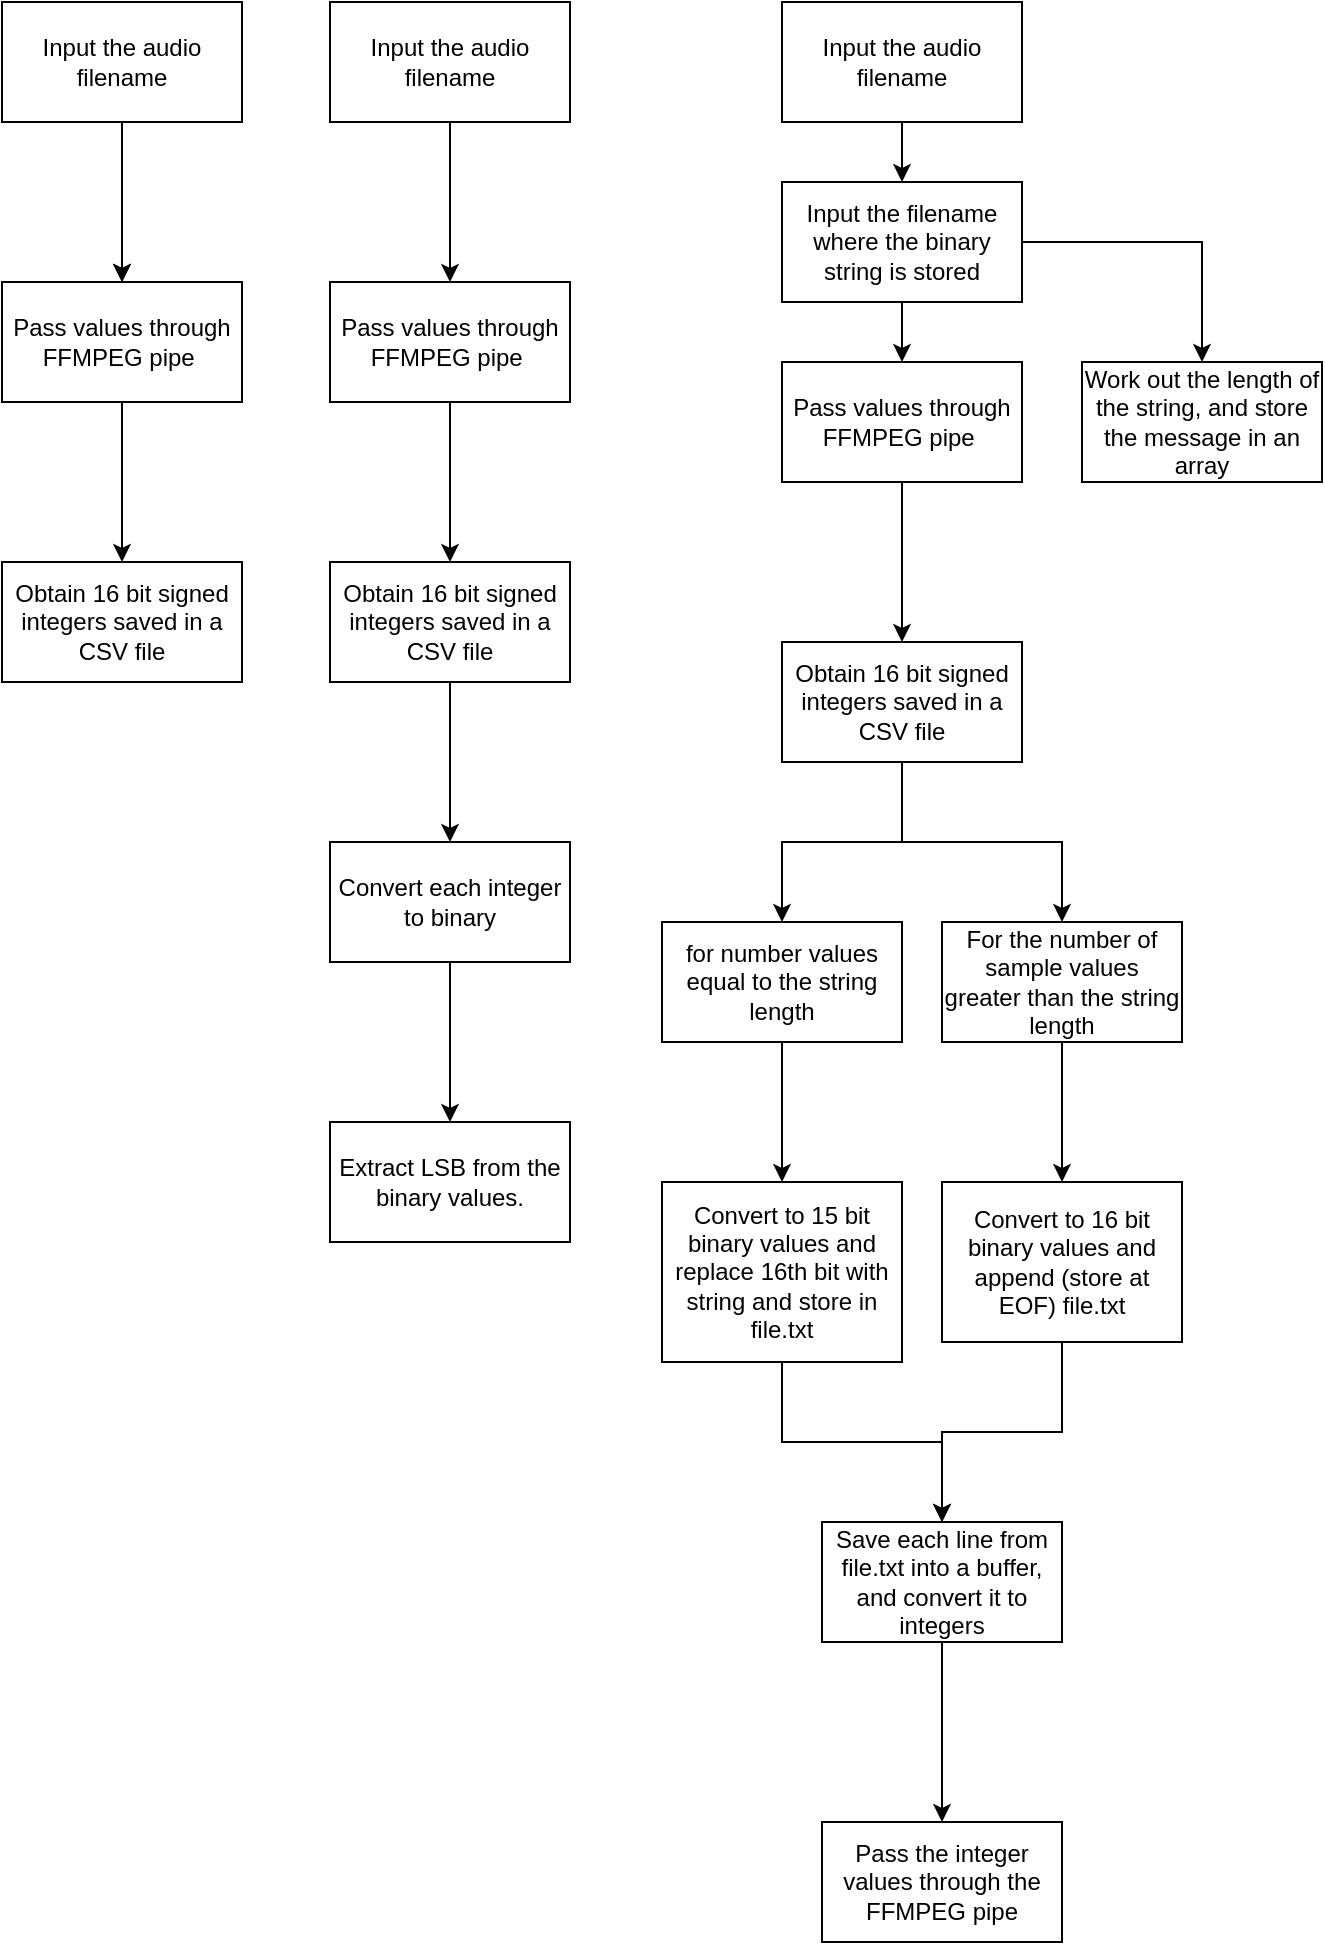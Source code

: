 <mxfile version="14.7.6" type="github">
  <diagram id="h4TdzVr7b9plfZTimIBm" name="Page-1">
    <mxGraphModel dx="1915" dy="865" grid="0" gridSize="10" guides="1" tooltips="1" connect="1" arrows="1" fold="1" page="0" pageScale="1" pageWidth="827" pageHeight="1169" math="0" shadow="0">
      <root>
        <mxCell id="0" />
        <mxCell id="1" parent="0" />
        <mxCell id="zTHFYxItJHiNjGrcZ0zc-9" value="" style="edgeStyle=orthogonalEdgeStyle;rounded=0;orthogonalLoop=1;jettySize=auto;html=1;" edge="1" parent="1" source="zTHFYxItJHiNjGrcZ0zc-1" target="zTHFYxItJHiNjGrcZ0zc-8">
          <mxGeometry relative="1" as="geometry" />
        </mxCell>
        <mxCell id="zTHFYxItJHiNjGrcZ0zc-1" value="Input the audio filename" style="rounded=0;whiteSpace=wrap;html=1;" vertex="1" parent="1">
          <mxGeometry x="130" y="120" width="120" height="60" as="geometry" />
        </mxCell>
        <mxCell id="zTHFYxItJHiNjGrcZ0zc-11" value="" style="edgeStyle=orthogonalEdgeStyle;rounded=0;orthogonalLoop=1;jettySize=auto;html=1;" edge="1" parent="1" source="zTHFYxItJHiNjGrcZ0zc-8" target="zTHFYxItJHiNjGrcZ0zc-10">
          <mxGeometry relative="1" as="geometry" />
        </mxCell>
        <mxCell id="zTHFYxItJHiNjGrcZ0zc-8" value="&lt;span&gt;Pass values through FFMPEG pipe&amp;nbsp;&lt;/span&gt;" style="whiteSpace=wrap;html=1;rounded=0;" vertex="1" parent="1">
          <mxGeometry x="130" y="260" width="120" height="60" as="geometry" />
        </mxCell>
        <mxCell id="zTHFYxItJHiNjGrcZ0zc-10" value="Obtain 16 bit signed integers saved in a CSV file" style="whiteSpace=wrap;html=1;rounded=0;" vertex="1" parent="1">
          <mxGeometry x="130" y="400" width="120" height="60" as="geometry" />
        </mxCell>
        <mxCell id="zTHFYxItJHiNjGrcZ0zc-13" value="Input the audio filename" style="rounded=0;whiteSpace=wrap;html=1;" vertex="1" parent="1">
          <mxGeometry x="130" y="120" width="120" height="60" as="geometry" />
        </mxCell>
        <mxCell id="zTHFYxItJHiNjGrcZ0zc-14" value="" style="edgeStyle=orthogonalEdgeStyle;rounded=0;orthogonalLoop=1;jettySize=auto;html=1;" edge="1" source="zTHFYxItJHiNjGrcZ0zc-13" parent="1">
          <mxGeometry relative="1" as="geometry">
            <mxPoint x="190" y="260" as="targetPoint" />
          </mxGeometry>
        </mxCell>
        <mxCell id="zTHFYxItJHiNjGrcZ0zc-19" value="" style="edgeStyle=orthogonalEdgeStyle;rounded=0;orthogonalLoop=1;jettySize=auto;html=1;" edge="1" parent="1" source="zTHFYxItJHiNjGrcZ0zc-20" target="zTHFYxItJHiNjGrcZ0zc-21">
          <mxGeometry relative="1" as="geometry" />
        </mxCell>
        <mxCell id="zTHFYxItJHiNjGrcZ0zc-20" value="&lt;span&gt;Pass values through FFMPEG pipe&amp;nbsp;&lt;/span&gt;" style="whiteSpace=wrap;html=1;rounded=0;" vertex="1" parent="1">
          <mxGeometry x="294" y="260" width="120" height="60" as="geometry" />
        </mxCell>
        <mxCell id="zTHFYxItJHiNjGrcZ0zc-26" value="" style="edgeStyle=orthogonalEdgeStyle;rounded=0;orthogonalLoop=1;jettySize=auto;html=1;" edge="1" parent="1" source="zTHFYxItJHiNjGrcZ0zc-21" target="zTHFYxItJHiNjGrcZ0zc-25">
          <mxGeometry relative="1" as="geometry" />
        </mxCell>
        <mxCell id="zTHFYxItJHiNjGrcZ0zc-21" value="Obtain 16 bit signed integers saved in a CSV file" style="whiteSpace=wrap;html=1;rounded=0;" vertex="1" parent="1">
          <mxGeometry x="294" y="400" width="120" height="60" as="geometry" />
        </mxCell>
        <mxCell id="zTHFYxItJHiNjGrcZ0zc-22" value="Input the audio filename" style="rounded=0;whiteSpace=wrap;html=1;" vertex="1" parent="1">
          <mxGeometry x="294" y="120" width="120" height="60" as="geometry" />
        </mxCell>
        <mxCell id="zTHFYxItJHiNjGrcZ0zc-23" value="" style="edgeStyle=orthogonalEdgeStyle;rounded=0;orthogonalLoop=1;jettySize=auto;html=1;" edge="1" parent="1" source="zTHFYxItJHiNjGrcZ0zc-22">
          <mxGeometry relative="1" as="geometry">
            <mxPoint x="354" y="260" as="targetPoint" />
          </mxGeometry>
        </mxCell>
        <mxCell id="zTHFYxItJHiNjGrcZ0zc-28" value="" style="edgeStyle=orthogonalEdgeStyle;rounded=0;orthogonalLoop=1;jettySize=auto;html=1;" edge="1" parent="1" source="zTHFYxItJHiNjGrcZ0zc-25" target="zTHFYxItJHiNjGrcZ0zc-27">
          <mxGeometry relative="1" as="geometry" />
        </mxCell>
        <mxCell id="zTHFYxItJHiNjGrcZ0zc-25" value="Convert each integer to binary" style="whiteSpace=wrap;html=1;rounded=0;" vertex="1" parent="1">
          <mxGeometry x="294" y="540" width="120" height="60" as="geometry" />
        </mxCell>
        <mxCell id="zTHFYxItJHiNjGrcZ0zc-27" value="Extract LSB from the binary values." style="whiteSpace=wrap;html=1;rounded=0;" vertex="1" parent="1">
          <mxGeometry x="294" y="680" width="120" height="60" as="geometry" />
        </mxCell>
        <mxCell id="zTHFYxItJHiNjGrcZ0zc-29" value="Input the audio filename" style="rounded=0;whiteSpace=wrap;html=1;" vertex="1" parent="1">
          <mxGeometry x="294" y="120" width="120" height="60" as="geometry" />
        </mxCell>
        <mxCell id="zTHFYxItJHiNjGrcZ0zc-30" value="&lt;span&gt;Pass values through FFMPEG pipe&amp;nbsp;&lt;/span&gt;" style="whiteSpace=wrap;html=1;rounded=0;" vertex="1" parent="1">
          <mxGeometry x="294" y="260" width="120" height="60" as="geometry" />
        </mxCell>
        <mxCell id="zTHFYxItJHiNjGrcZ0zc-31" value="Obtain 16 bit signed integers saved in a CSV file" style="whiteSpace=wrap;html=1;rounded=0;" vertex="1" parent="1">
          <mxGeometry x="294" y="400" width="120" height="60" as="geometry" />
        </mxCell>
        <mxCell id="zTHFYxItJHiNjGrcZ0zc-32" value="Input the audio filename" style="rounded=0;whiteSpace=wrap;html=1;" vertex="1" parent="1">
          <mxGeometry x="294" y="120" width="120" height="60" as="geometry" />
        </mxCell>
        <mxCell id="zTHFYxItJHiNjGrcZ0zc-33" value="&lt;span&gt;Pass values through FFMPEG pipe&amp;nbsp;&lt;/span&gt;" style="whiteSpace=wrap;html=1;rounded=0;" vertex="1" parent="1">
          <mxGeometry x="294" y="260" width="120" height="60" as="geometry" />
        </mxCell>
        <mxCell id="zTHFYxItJHiNjGrcZ0zc-34" value="Obtain 16 bit signed integers saved in a CSV file" style="whiteSpace=wrap;html=1;rounded=0;" vertex="1" parent="1">
          <mxGeometry x="294" y="400" width="120" height="60" as="geometry" />
        </mxCell>
        <mxCell id="zTHFYxItJHiNjGrcZ0zc-35" value="Convert each integer to binary" style="whiteSpace=wrap;html=1;rounded=0;" vertex="1" parent="1">
          <mxGeometry x="294" y="540" width="120" height="60" as="geometry" />
        </mxCell>
        <mxCell id="zTHFYxItJHiNjGrcZ0zc-53" style="edgeStyle=orthogonalEdgeStyle;rounded=0;orthogonalLoop=1;jettySize=auto;html=1;exitX=0.5;exitY=1;exitDx=0;exitDy=0;entryX=0.5;entryY=0;entryDx=0;entryDy=0;" edge="1" parent="1" source="zTHFYxItJHiNjGrcZ0zc-37" target="zTHFYxItJHiNjGrcZ0zc-52">
          <mxGeometry relative="1" as="geometry" />
        </mxCell>
        <mxCell id="zTHFYxItJHiNjGrcZ0zc-37" value="Input the audio filename" style="rounded=0;whiteSpace=wrap;html=1;" vertex="1" parent="1">
          <mxGeometry x="520" y="120" width="120" height="60" as="geometry" />
        </mxCell>
        <mxCell id="zTHFYxItJHiNjGrcZ0zc-42" value="" style="edgeStyle=orthogonalEdgeStyle;rounded=0;orthogonalLoop=1;jettySize=auto;html=1;" edge="1" parent="1" source="zTHFYxItJHiNjGrcZ0zc-38" target="zTHFYxItJHiNjGrcZ0zc-39">
          <mxGeometry relative="1" as="geometry" />
        </mxCell>
        <mxCell id="zTHFYxItJHiNjGrcZ0zc-38" value="&lt;span&gt;Pass values through FFMPEG pipe&amp;nbsp;&lt;/span&gt;" style="whiteSpace=wrap;html=1;rounded=0;" vertex="1" parent="1">
          <mxGeometry x="520" y="300" width="120" height="60" as="geometry" />
        </mxCell>
        <mxCell id="zTHFYxItJHiNjGrcZ0zc-47" value="" style="edgeStyle=orthogonalEdgeStyle;rounded=0;orthogonalLoop=1;jettySize=auto;html=1;" edge="1" parent="1" source="zTHFYxItJHiNjGrcZ0zc-39" target="zTHFYxItJHiNjGrcZ0zc-46">
          <mxGeometry relative="1" as="geometry" />
        </mxCell>
        <mxCell id="zTHFYxItJHiNjGrcZ0zc-49" style="edgeStyle=orthogonalEdgeStyle;rounded=0;orthogonalLoop=1;jettySize=auto;html=1;exitX=0.5;exitY=1;exitDx=0;exitDy=0;entryX=0.5;entryY=0;entryDx=0;entryDy=0;" edge="1" parent="1" source="zTHFYxItJHiNjGrcZ0zc-39" target="zTHFYxItJHiNjGrcZ0zc-48">
          <mxGeometry relative="1" as="geometry" />
        </mxCell>
        <mxCell id="zTHFYxItJHiNjGrcZ0zc-39" value="Obtain 16 bit signed integers saved in a CSV file" style="whiteSpace=wrap;html=1;rounded=0;" vertex="1" parent="1">
          <mxGeometry x="520" y="440" width="120" height="60" as="geometry" />
        </mxCell>
        <mxCell id="zTHFYxItJHiNjGrcZ0zc-61" style="edgeStyle=orthogonalEdgeStyle;rounded=0;orthogonalLoop=1;jettySize=auto;html=1;exitX=0.5;exitY=1;exitDx=0;exitDy=0;entryX=0.5;entryY=0;entryDx=0;entryDy=0;" edge="1" parent="1" source="zTHFYxItJHiNjGrcZ0zc-46" target="zTHFYxItJHiNjGrcZ0zc-60">
          <mxGeometry relative="1" as="geometry" />
        </mxCell>
        <mxCell id="zTHFYxItJHiNjGrcZ0zc-46" value="for number values equal to the string length" style="whiteSpace=wrap;html=1;rounded=0;" vertex="1" parent="1">
          <mxGeometry x="460" y="580" width="120" height="60" as="geometry" />
        </mxCell>
        <mxCell id="zTHFYxItJHiNjGrcZ0zc-62" style="edgeStyle=orthogonalEdgeStyle;rounded=0;orthogonalLoop=1;jettySize=auto;html=1;entryX=0.5;entryY=0;entryDx=0;entryDy=0;" edge="1" parent="1" source="zTHFYxItJHiNjGrcZ0zc-48" target="zTHFYxItJHiNjGrcZ0zc-63">
          <mxGeometry relative="1" as="geometry">
            <mxPoint x="660" y="690" as="targetPoint" />
          </mxGeometry>
        </mxCell>
        <mxCell id="zTHFYxItJHiNjGrcZ0zc-48" value="For the number of sample values greater than the string length" style="whiteSpace=wrap;html=1;rounded=0;" vertex="1" parent="1">
          <mxGeometry x="600" y="580" width="120" height="60" as="geometry" />
        </mxCell>
        <mxCell id="zTHFYxItJHiNjGrcZ0zc-54" style="edgeStyle=orthogonalEdgeStyle;rounded=0;orthogonalLoop=1;jettySize=auto;html=1;exitX=0.5;exitY=1;exitDx=0;exitDy=0;entryX=0.5;entryY=0;entryDx=0;entryDy=0;" edge="1" parent="1" source="zTHFYxItJHiNjGrcZ0zc-52" target="zTHFYxItJHiNjGrcZ0zc-38">
          <mxGeometry relative="1" as="geometry" />
        </mxCell>
        <mxCell id="zTHFYxItJHiNjGrcZ0zc-55" style="edgeStyle=orthogonalEdgeStyle;rounded=0;orthogonalLoop=1;jettySize=auto;html=1;entryX=0.5;entryY=0;entryDx=0;entryDy=0;" edge="1" parent="1" source="zTHFYxItJHiNjGrcZ0zc-52" target="zTHFYxItJHiNjGrcZ0zc-56">
          <mxGeometry relative="1" as="geometry">
            <mxPoint x="730" y="310" as="targetPoint" />
          </mxGeometry>
        </mxCell>
        <mxCell id="zTHFYxItJHiNjGrcZ0zc-52" value="Input the filename where the binary string is stored" style="rounded=0;whiteSpace=wrap;html=1;" vertex="1" parent="1">
          <mxGeometry x="520" y="210" width="120" height="60" as="geometry" />
        </mxCell>
        <mxCell id="zTHFYxItJHiNjGrcZ0zc-56" value="Work out the length of the string, and store the message in an array" style="rounded=0;whiteSpace=wrap;html=1;" vertex="1" parent="1">
          <mxGeometry x="670" y="300" width="120" height="60" as="geometry" />
        </mxCell>
        <mxCell id="zTHFYxItJHiNjGrcZ0zc-66" style="edgeStyle=orthogonalEdgeStyle;rounded=0;orthogonalLoop=1;jettySize=auto;html=1;exitX=0.5;exitY=1;exitDx=0;exitDy=0;entryX=0.5;entryY=0;entryDx=0;entryDy=0;" edge="1" parent="1" source="zTHFYxItJHiNjGrcZ0zc-60" target="zTHFYxItJHiNjGrcZ0zc-65">
          <mxGeometry relative="1" as="geometry">
            <Array as="points">
              <mxPoint x="520" y="840" />
              <mxPoint x="600" y="840" />
            </Array>
          </mxGeometry>
        </mxCell>
        <mxCell id="zTHFYxItJHiNjGrcZ0zc-60" value="Convert to 15 bit binary values and replace 16th bit with string and store in file.txt" style="rounded=0;whiteSpace=wrap;html=1;" vertex="1" parent="1">
          <mxGeometry x="460" y="710" width="120" height="90" as="geometry" />
        </mxCell>
        <mxCell id="zTHFYxItJHiNjGrcZ0zc-67" style="edgeStyle=orthogonalEdgeStyle;rounded=0;orthogonalLoop=1;jettySize=auto;html=1;exitX=0.5;exitY=1;exitDx=0;exitDy=0;entryX=0.5;entryY=0;entryDx=0;entryDy=0;" edge="1" parent="1" source="zTHFYxItJHiNjGrcZ0zc-63" target="zTHFYxItJHiNjGrcZ0zc-65">
          <mxGeometry relative="1" as="geometry" />
        </mxCell>
        <mxCell id="zTHFYxItJHiNjGrcZ0zc-63" value="Convert to 16 bit binary values and append (store at EOF) file.txt" style="rounded=0;whiteSpace=wrap;html=1;" vertex="1" parent="1">
          <mxGeometry x="600" y="710" width="120" height="80" as="geometry" />
        </mxCell>
        <mxCell id="zTHFYxItJHiNjGrcZ0zc-69" style="edgeStyle=orthogonalEdgeStyle;rounded=0;orthogonalLoop=1;jettySize=auto;html=1;exitX=0.5;exitY=1;exitDx=0;exitDy=0;entryX=0.5;entryY=0;entryDx=0;entryDy=0;" edge="1" parent="1" source="zTHFYxItJHiNjGrcZ0zc-65" target="zTHFYxItJHiNjGrcZ0zc-70">
          <mxGeometry relative="1" as="geometry">
            <mxPoint x="600" y="1010" as="targetPoint" />
          </mxGeometry>
        </mxCell>
        <mxCell id="zTHFYxItJHiNjGrcZ0zc-65" value="Save each line from file.txt into a buffer, and convert it to integers" style="rounded=0;whiteSpace=wrap;html=1;" vertex="1" parent="1">
          <mxGeometry x="540" y="880" width="120" height="60" as="geometry" />
        </mxCell>
        <mxCell id="zTHFYxItJHiNjGrcZ0zc-68" style="edgeStyle=orthogonalEdgeStyle;rounded=0;orthogonalLoop=1;jettySize=auto;html=1;exitX=0.5;exitY=1;exitDx=0;exitDy=0;" edge="1" parent="1" source="zTHFYxItJHiNjGrcZ0zc-65" target="zTHFYxItJHiNjGrcZ0zc-65">
          <mxGeometry relative="1" as="geometry" />
        </mxCell>
        <mxCell id="zTHFYxItJHiNjGrcZ0zc-70" value="Pass the integer values through the FFMPEG pipe" style="rounded=0;whiteSpace=wrap;html=1;" vertex="1" parent="1">
          <mxGeometry x="540" y="1030" width="120" height="60" as="geometry" />
        </mxCell>
      </root>
    </mxGraphModel>
  </diagram>
</mxfile>
